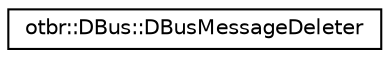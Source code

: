 digraph "Graphical Class Hierarchy"
{
  edge [fontname="Helvetica",fontsize="10",labelfontname="Helvetica",labelfontsize="10"];
  node [fontname="Helvetica",fontsize="10",shape=record];
  rankdir="LR";
  Node0 [label="otbr::DBus::DBusMessageDeleter",height=0.2,width=0.4,color="black", fillcolor="white", style="filled",URL="$da/dac/structotbr_1_1DBus_1_1DBusMessageDeleter.html"];
}
